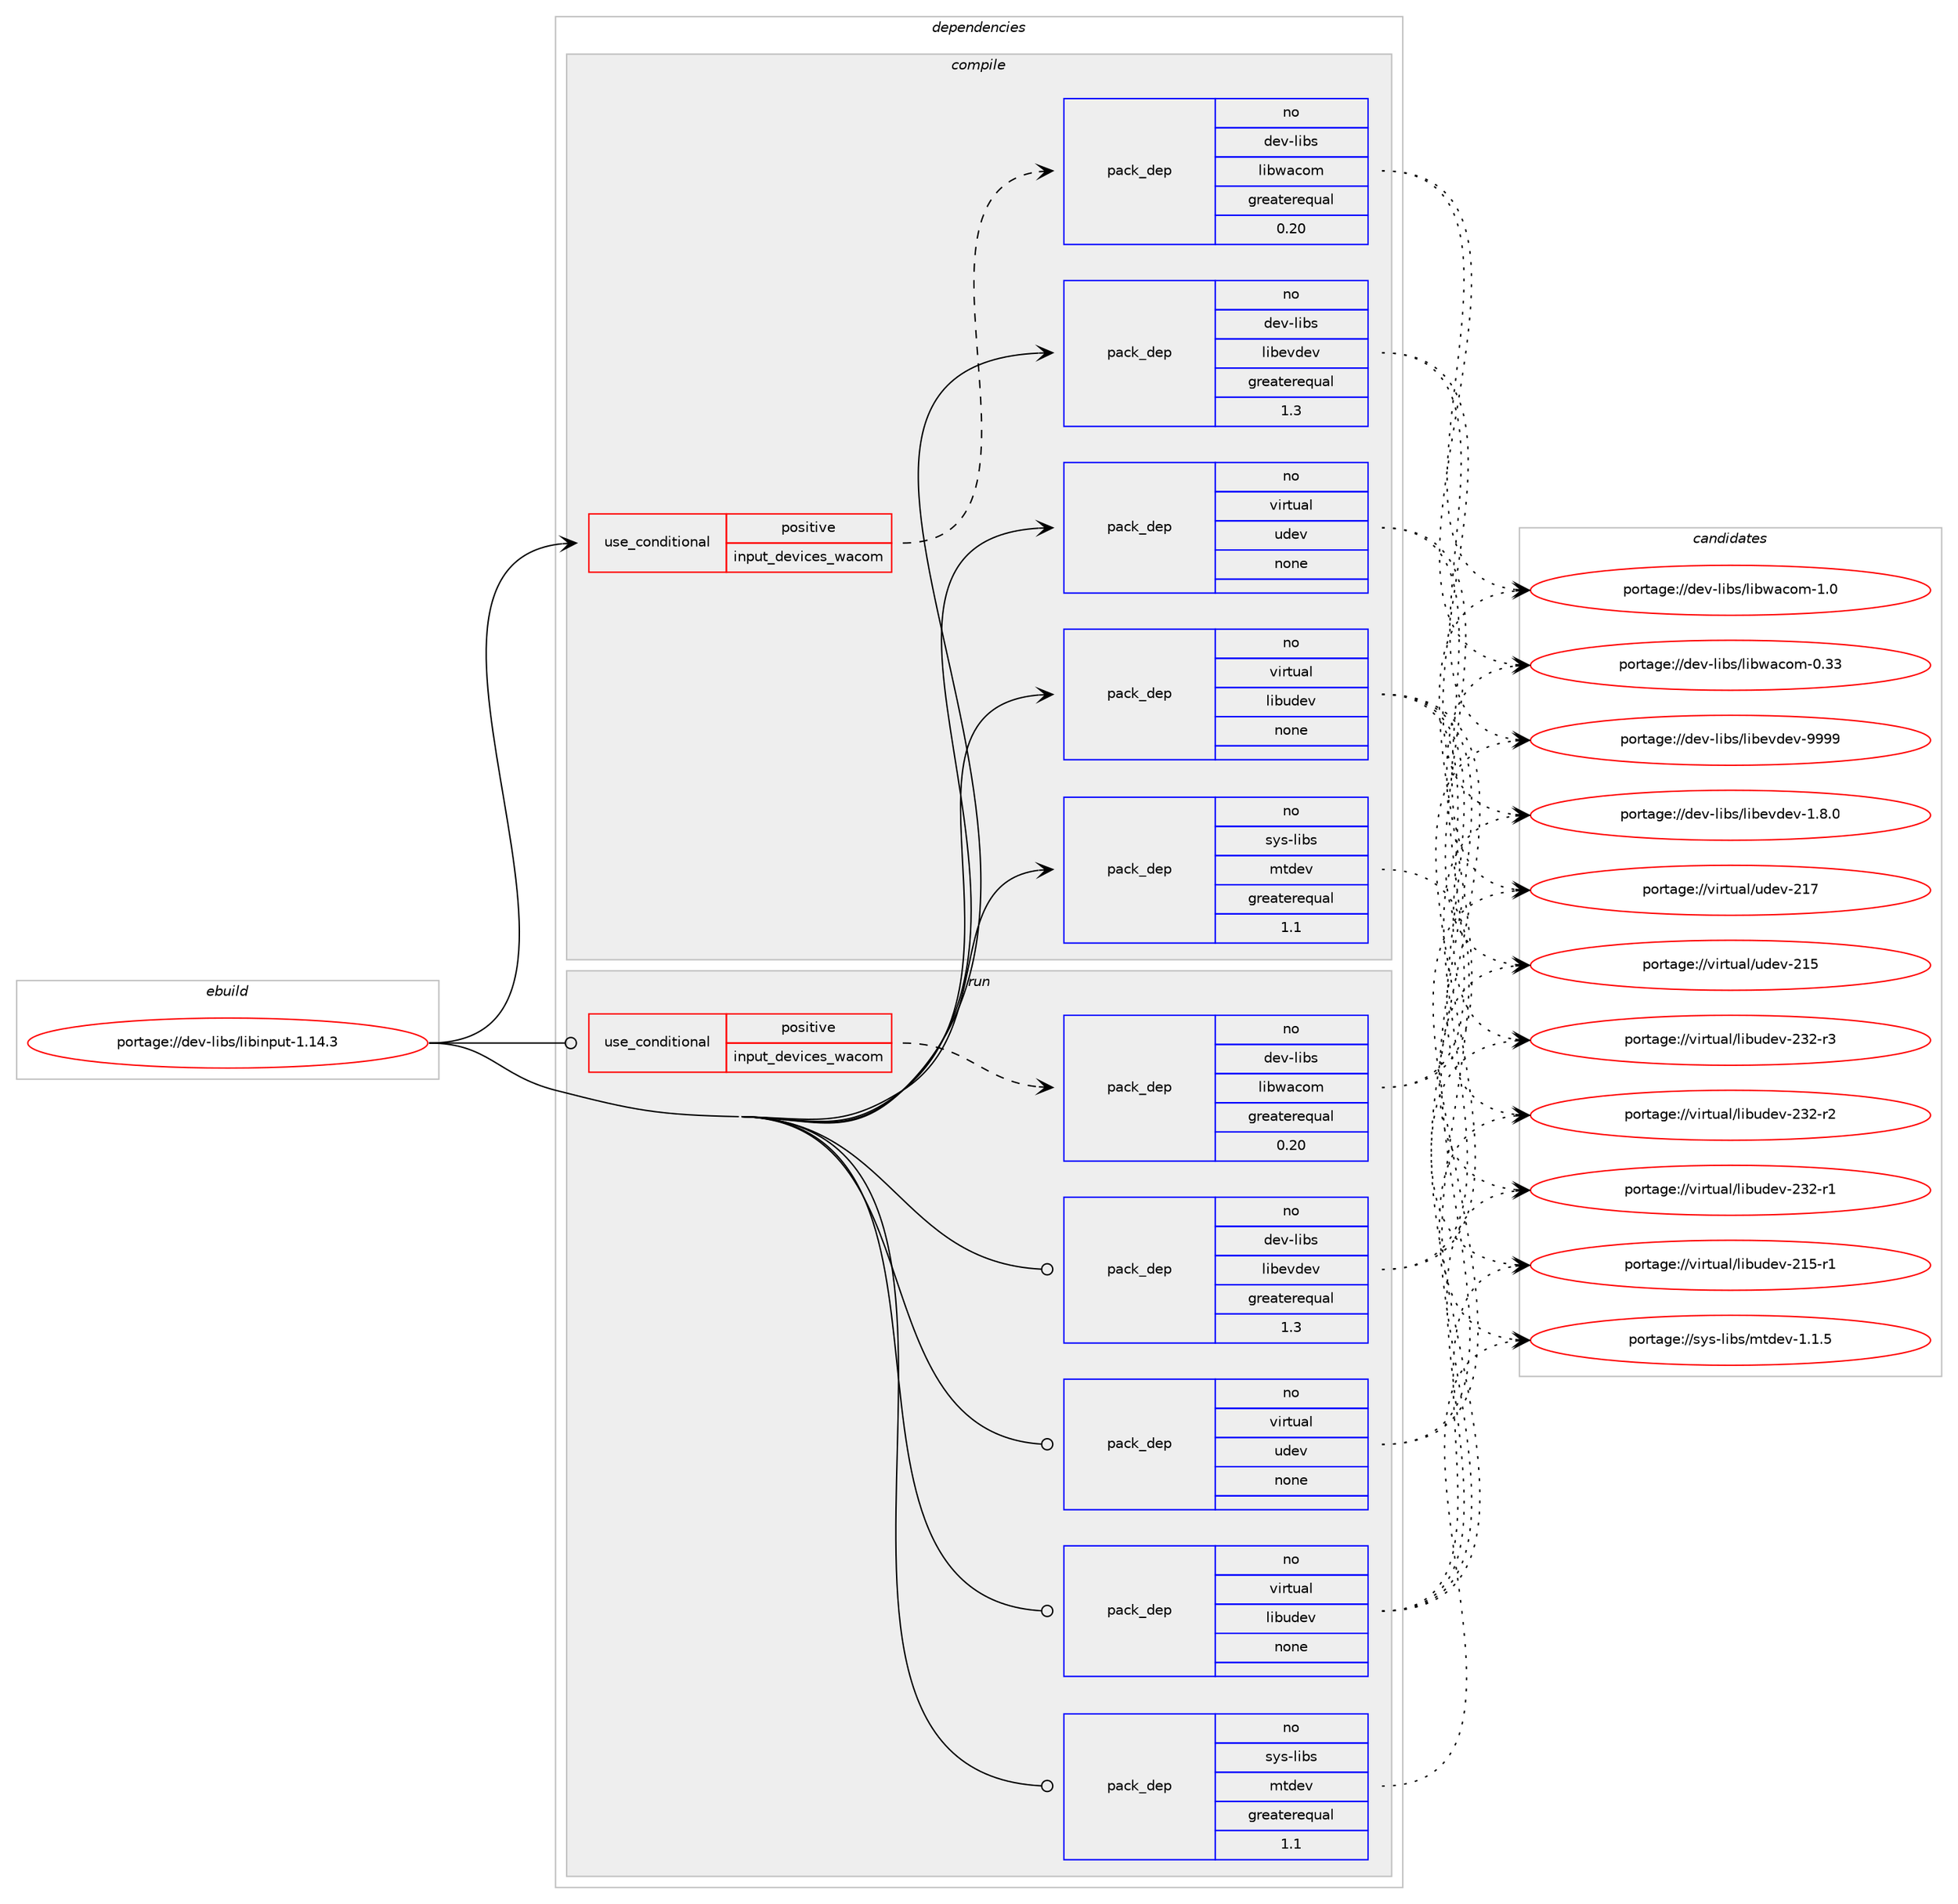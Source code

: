 digraph prolog {

# *************
# Graph options
# *************

newrank=true;
concentrate=true;
compound=true;
graph [rankdir=LR,fontname=Helvetica,fontsize=10,ranksep=1.5];#, ranksep=2.5, nodesep=0.2];
edge  [arrowhead=vee];
node  [fontname=Helvetica,fontsize=10];

# **********
# The ebuild
# **********

subgraph cluster_leftcol {
color=gray;
label=<<i>ebuild</i>>;
id [label="portage://dev-libs/libinput-1.14.3", color=red, width=4, href="../dev-libs/libinput-1.14.3.svg"];
}

# ****************
# The dependencies
# ****************

subgraph cluster_midcol {
color=gray;
label=<<i>dependencies</i>>;
subgraph cluster_compile {
fillcolor="#eeeeee";
style=filled;
label=<<i>compile</i>>;
subgraph cond125261 {
dependency512112 [label=<<TABLE BORDER="0" CELLBORDER="1" CELLSPACING="0" CELLPADDING="4"><TR><TD ROWSPAN="3" CELLPADDING="10">use_conditional</TD></TR><TR><TD>positive</TD></TR><TR><TD>input_devices_wacom</TD></TR></TABLE>>, shape=none, color=red];
subgraph pack381594 {
dependency512113 [label=<<TABLE BORDER="0" CELLBORDER="1" CELLSPACING="0" CELLPADDING="4" WIDTH="220"><TR><TD ROWSPAN="6" CELLPADDING="30">pack_dep</TD></TR><TR><TD WIDTH="110">no</TD></TR><TR><TD>dev-libs</TD></TR><TR><TD>libwacom</TD></TR><TR><TD>greaterequal</TD></TR><TR><TD>0.20</TD></TR></TABLE>>, shape=none, color=blue];
}
dependency512112:e -> dependency512113:w [weight=20,style="dashed",arrowhead="vee"];
}
id:e -> dependency512112:w [weight=20,style="solid",arrowhead="vee"];
subgraph pack381595 {
dependency512114 [label=<<TABLE BORDER="0" CELLBORDER="1" CELLSPACING="0" CELLPADDING="4" WIDTH="220"><TR><TD ROWSPAN="6" CELLPADDING="30">pack_dep</TD></TR><TR><TD WIDTH="110">no</TD></TR><TR><TD>dev-libs</TD></TR><TR><TD>libevdev</TD></TR><TR><TD>greaterequal</TD></TR><TR><TD>1.3</TD></TR></TABLE>>, shape=none, color=blue];
}
id:e -> dependency512114:w [weight=20,style="solid",arrowhead="vee"];
subgraph pack381596 {
dependency512115 [label=<<TABLE BORDER="0" CELLBORDER="1" CELLSPACING="0" CELLPADDING="4" WIDTH="220"><TR><TD ROWSPAN="6" CELLPADDING="30">pack_dep</TD></TR><TR><TD WIDTH="110">no</TD></TR><TR><TD>sys-libs</TD></TR><TR><TD>mtdev</TD></TR><TR><TD>greaterequal</TD></TR><TR><TD>1.1</TD></TR></TABLE>>, shape=none, color=blue];
}
id:e -> dependency512115:w [weight=20,style="solid",arrowhead="vee"];
subgraph pack381597 {
dependency512116 [label=<<TABLE BORDER="0" CELLBORDER="1" CELLSPACING="0" CELLPADDING="4" WIDTH="220"><TR><TD ROWSPAN="6" CELLPADDING="30">pack_dep</TD></TR><TR><TD WIDTH="110">no</TD></TR><TR><TD>virtual</TD></TR><TR><TD>libudev</TD></TR><TR><TD>none</TD></TR><TR><TD></TD></TR></TABLE>>, shape=none, color=blue];
}
id:e -> dependency512116:w [weight=20,style="solid",arrowhead="vee"];
subgraph pack381598 {
dependency512117 [label=<<TABLE BORDER="0" CELLBORDER="1" CELLSPACING="0" CELLPADDING="4" WIDTH="220"><TR><TD ROWSPAN="6" CELLPADDING="30">pack_dep</TD></TR><TR><TD WIDTH="110">no</TD></TR><TR><TD>virtual</TD></TR><TR><TD>udev</TD></TR><TR><TD>none</TD></TR><TR><TD></TD></TR></TABLE>>, shape=none, color=blue];
}
id:e -> dependency512117:w [weight=20,style="solid",arrowhead="vee"];
}
subgraph cluster_compileandrun {
fillcolor="#eeeeee";
style=filled;
label=<<i>compile and run</i>>;
}
subgraph cluster_run {
fillcolor="#eeeeee";
style=filled;
label=<<i>run</i>>;
subgraph cond125262 {
dependency512118 [label=<<TABLE BORDER="0" CELLBORDER="1" CELLSPACING="0" CELLPADDING="4"><TR><TD ROWSPAN="3" CELLPADDING="10">use_conditional</TD></TR><TR><TD>positive</TD></TR><TR><TD>input_devices_wacom</TD></TR></TABLE>>, shape=none, color=red];
subgraph pack381599 {
dependency512119 [label=<<TABLE BORDER="0" CELLBORDER="1" CELLSPACING="0" CELLPADDING="4" WIDTH="220"><TR><TD ROWSPAN="6" CELLPADDING="30">pack_dep</TD></TR><TR><TD WIDTH="110">no</TD></TR><TR><TD>dev-libs</TD></TR><TR><TD>libwacom</TD></TR><TR><TD>greaterequal</TD></TR><TR><TD>0.20</TD></TR></TABLE>>, shape=none, color=blue];
}
dependency512118:e -> dependency512119:w [weight=20,style="dashed",arrowhead="vee"];
}
id:e -> dependency512118:w [weight=20,style="solid",arrowhead="odot"];
subgraph pack381600 {
dependency512120 [label=<<TABLE BORDER="0" CELLBORDER="1" CELLSPACING="0" CELLPADDING="4" WIDTH="220"><TR><TD ROWSPAN="6" CELLPADDING="30">pack_dep</TD></TR><TR><TD WIDTH="110">no</TD></TR><TR><TD>dev-libs</TD></TR><TR><TD>libevdev</TD></TR><TR><TD>greaterequal</TD></TR><TR><TD>1.3</TD></TR></TABLE>>, shape=none, color=blue];
}
id:e -> dependency512120:w [weight=20,style="solid",arrowhead="odot"];
subgraph pack381601 {
dependency512121 [label=<<TABLE BORDER="0" CELLBORDER="1" CELLSPACING="0" CELLPADDING="4" WIDTH="220"><TR><TD ROWSPAN="6" CELLPADDING="30">pack_dep</TD></TR><TR><TD WIDTH="110">no</TD></TR><TR><TD>sys-libs</TD></TR><TR><TD>mtdev</TD></TR><TR><TD>greaterequal</TD></TR><TR><TD>1.1</TD></TR></TABLE>>, shape=none, color=blue];
}
id:e -> dependency512121:w [weight=20,style="solid",arrowhead="odot"];
subgraph pack381602 {
dependency512122 [label=<<TABLE BORDER="0" CELLBORDER="1" CELLSPACING="0" CELLPADDING="4" WIDTH="220"><TR><TD ROWSPAN="6" CELLPADDING="30">pack_dep</TD></TR><TR><TD WIDTH="110">no</TD></TR><TR><TD>virtual</TD></TR><TR><TD>libudev</TD></TR><TR><TD>none</TD></TR><TR><TD></TD></TR></TABLE>>, shape=none, color=blue];
}
id:e -> dependency512122:w [weight=20,style="solid",arrowhead="odot"];
subgraph pack381603 {
dependency512123 [label=<<TABLE BORDER="0" CELLBORDER="1" CELLSPACING="0" CELLPADDING="4" WIDTH="220"><TR><TD ROWSPAN="6" CELLPADDING="30">pack_dep</TD></TR><TR><TD WIDTH="110">no</TD></TR><TR><TD>virtual</TD></TR><TR><TD>udev</TD></TR><TR><TD>none</TD></TR><TR><TD></TD></TR></TABLE>>, shape=none, color=blue];
}
id:e -> dependency512123:w [weight=20,style="solid",arrowhead="odot"];
}
}

# **************
# The candidates
# **************

subgraph cluster_choices {
rank=same;
color=gray;
label=<<i>candidates</i>>;

subgraph choice381594 {
color=black;
nodesep=1;
choice10010111845108105981154710810598119979911110945494648 [label="portage://dev-libs/libwacom-1.0", color=red, width=4,href="../dev-libs/libwacom-1.0.svg"];
choice1001011184510810598115471081059811997991111094548465151 [label="portage://dev-libs/libwacom-0.33", color=red, width=4,href="../dev-libs/libwacom-0.33.svg"];
dependency512113:e -> choice10010111845108105981154710810598119979911110945494648:w [style=dotted,weight="100"];
dependency512113:e -> choice1001011184510810598115471081059811997991111094548465151:w [style=dotted,weight="100"];
}
subgraph choice381595 {
color=black;
nodesep=1;
choice100101118451081059811547108105981011181001011184557575757 [label="portage://dev-libs/libevdev-9999", color=red, width=4,href="../dev-libs/libevdev-9999.svg"];
choice10010111845108105981154710810598101118100101118454946564648 [label="portage://dev-libs/libevdev-1.8.0", color=red, width=4,href="../dev-libs/libevdev-1.8.0.svg"];
dependency512114:e -> choice100101118451081059811547108105981011181001011184557575757:w [style=dotted,weight="100"];
dependency512114:e -> choice10010111845108105981154710810598101118100101118454946564648:w [style=dotted,weight="100"];
}
subgraph choice381596 {
color=black;
nodesep=1;
choice115121115451081059811547109116100101118454946494653 [label="portage://sys-libs/mtdev-1.1.5", color=red, width=4,href="../sys-libs/mtdev-1.1.5.svg"];
dependency512115:e -> choice115121115451081059811547109116100101118454946494653:w [style=dotted,weight="100"];
}
subgraph choice381597 {
color=black;
nodesep=1;
choice118105114116117971084710810598117100101118455051504511451 [label="portage://virtual/libudev-232-r3", color=red, width=4,href="../virtual/libudev-232-r3.svg"];
choice118105114116117971084710810598117100101118455051504511450 [label="portage://virtual/libudev-232-r2", color=red, width=4,href="../virtual/libudev-232-r2.svg"];
choice118105114116117971084710810598117100101118455051504511449 [label="portage://virtual/libudev-232-r1", color=red, width=4,href="../virtual/libudev-232-r1.svg"];
choice118105114116117971084710810598117100101118455049534511449 [label="portage://virtual/libudev-215-r1", color=red, width=4,href="../virtual/libudev-215-r1.svg"];
dependency512116:e -> choice118105114116117971084710810598117100101118455051504511451:w [style=dotted,weight="100"];
dependency512116:e -> choice118105114116117971084710810598117100101118455051504511450:w [style=dotted,weight="100"];
dependency512116:e -> choice118105114116117971084710810598117100101118455051504511449:w [style=dotted,weight="100"];
dependency512116:e -> choice118105114116117971084710810598117100101118455049534511449:w [style=dotted,weight="100"];
}
subgraph choice381598 {
color=black;
nodesep=1;
choice118105114116117971084711710010111845504955 [label="portage://virtual/udev-217", color=red, width=4,href="../virtual/udev-217.svg"];
choice118105114116117971084711710010111845504953 [label="portage://virtual/udev-215", color=red, width=4,href="../virtual/udev-215.svg"];
dependency512117:e -> choice118105114116117971084711710010111845504955:w [style=dotted,weight="100"];
dependency512117:e -> choice118105114116117971084711710010111845504953:w [style=dotted,weight="100"];
}
subgraph choice381599 {
color=black;
nodesep=1;
choice10010111845108105981154710810598119979911110945494648 [label="portage://dev-libs/libwacom-1.0", color=red, width=4,href="../dev-libs/libwacom-1.0.svg"];
choice1001011184510810598115471081059811997991111094548465151 [label="portage://dev-libs/libwacom-0.33", color=red, width=4,href="../dev-libs/libwacom-0.33.svg"];
dependency512119:e -> choice10010111845108105981154710810598119979911110945494648:w [style=dotted,weight="100"];
dependency512119:e -> choice1001011184510810598115471081059811997991111094548465151:w [style=dotted,weight="100"];
}
subgraph choice381600 {
color=black;
nodesep=1;
choice100101118451081059811547108105981011181001011184557575757 [label="portage://dev-libs/libevdev-9999", color=red, width=4,href="../dev-libs/libevdev-9999.svg"];
choice10010111845108105981154710810598101118100101118454946564648 [label="portage://dev-libs/libevdev-1.8.0", color=red, width=4,href="../dev-libs/libevdev-1.8.0.svg"];
dependency512120:e -> choice100101118451081059811547108105981011181001011184557575757:w [style=dotted,weight="100"];
dependency512120:e -> choice10010111845108105981154710810598101118100101118454946564648:w [style=dotted,weight="100"];
}
subgraph choice381601 {
color=black;
nodesep=1;
choice115121115451081059811547109116100101118454946494653 [label="portage://sys-libs/mtdev-1.1.5", color=red, width=4,href="../sys-libs/mtdev-1.1.5.svg"];
dependency512121:e -> choice115121115451081059811547109116100101118454946494653:w [style=dotted,weight="100"];
}
subgraph choice381602 {
color=black;
nodesep=1;
choice118105114116117971084710810598117100101118455051504511451 [label="portage://virtual/libudev-232-r3", color=red, width=4,href="../virtual/libudev-232-r3.svg"];
choice118105114116117971084710810598117100101118455051504511450 [label="portage://virtual/libudev-232-r2", color=red, width=4,href="../virtual/libudev-232-r2.svg"];
choice118105114116117971084710810598117100101118455051504511449 [label="portage://virtual/libudev-232-r1", color=red, width=4,href="../virtual/libudev-232-r1.svg"];
choice118105114116117971084710810598117100101118455049534511449 [label="portage://virtual/libudev-215-r1", color=red, width=4,href="../virtual/libudev-215-r1.svg"];
dependency512122:e -> choice118105114116117971084710810598117100101118455051504511451:w [style=dotted,weight="100"];
dependency512122:e -> choice118105114116117971084710810598117100101118455051504511450:w [style=dotted,weight="100"];
dependency512122:e -> choice118105114116117971084710810598117100101118455051504511449:w [style=dotted,weight="100"];
dependency512122:e -> choice118105114116117971084710810598117100101118455049534511449:w [style=dotted,weight="100"];
}
subgraph choice381603 {
color=black;
nodesep=1;
choice118105114116117971084711710010111845504955 [label="portage://virtual/udev-217", color=red, width=4,href="../virtual/udev-217.svg"];
choice118105114116117971084711710010111845504953 [label="portage://virtual/udev-215", color=red, width=4,href="../virtual/udev-215.svg"];
dependency512123:e -> choice118105114116117971084711710010111845504955:w [style=dotted,weight="100"];
dependency512123:e -> choice118105114116117971084711710010111845504953:w [style=dotted,weight="100"];
}
}

}
